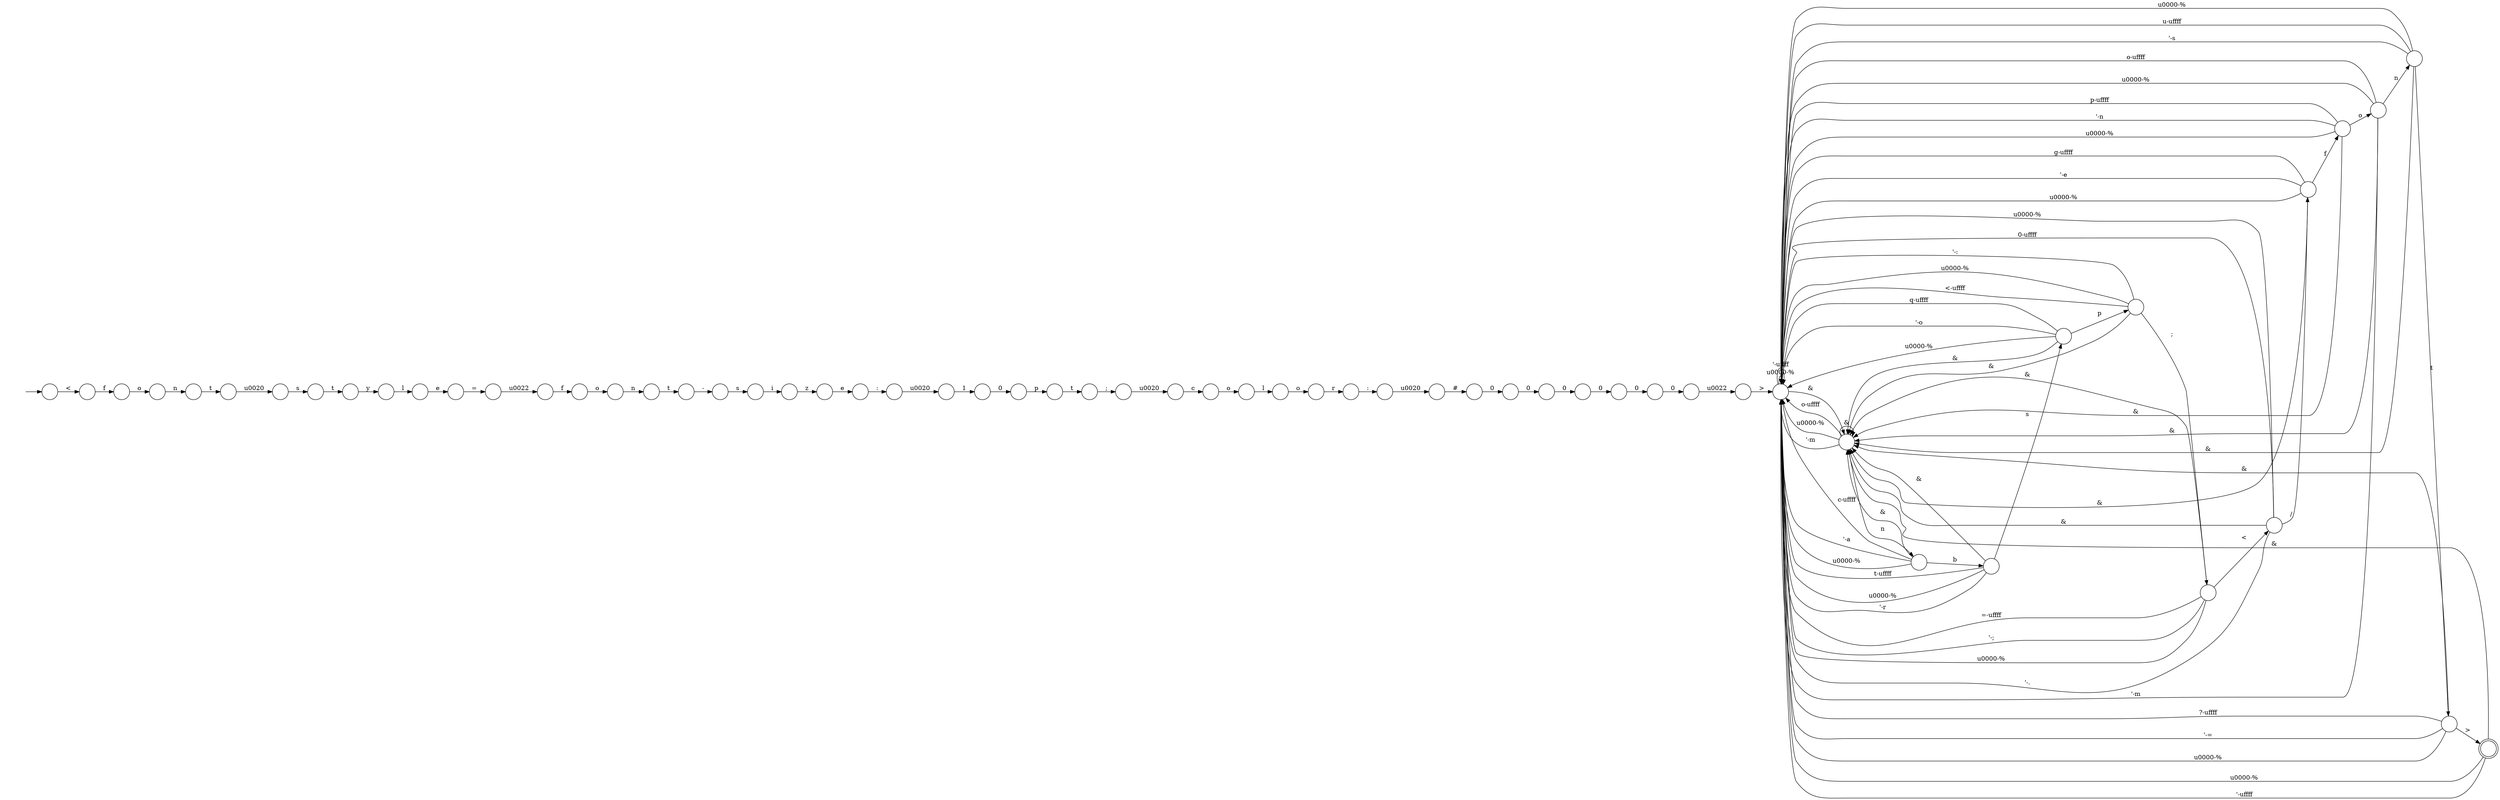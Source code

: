 digraph Automaton {
  rankdir = LR;
  0 [shape=circle,label=""];
  0 -> 46 [label="0"]
  1 [shape=circle,label=""];
  1 -> 41 [label="r"]
  2 [shape=circle,label=""];
  2 -> 52 [label="l"]
  3 [shape=circle,label=""];
  3 -> 33 [label="0"]
  4 [shape=circle,label=""];
  4 -> 29 [label="<-\uffff"]
  4 -> 29 [label="'-:"]
  4 -> 11 [label="&"]
  4 -> 10 [label=";"]
  4 -> 29 [label="\u0000-%"]
  5 [shape=circle,label=""];
  5 -> 2 [label="y"]
  6 [shape=circle,label=""];
  6 -> 0 [label="0"]
  7 [shape=circle,label=""];
  7 -> 34 [label="e"]
  8 [shape=circle,label=""];
  8 -> 50 [label="i"]
  9 [shape=circle,label=""];
  9 -> 23 [label="t"]
  9 -> 11 [label="&"]
  9 -> 29 [label="\u0000-%"]
  9 -> 29 [label="u-\uffff"]
  9 -> 29 [label="'-s"]
  10 [shape=circle,label=""];
  10 -> 29 [label="'-;"]
  10 -> 29 [label="=-\uffff"]
  10 -> 11 [label="&"]
  10 -> 29 [label="\u0000-%"]
  10 -> 37 [label="<"]
  11 [shape=circle,label=""];
  11 -> 53 [label="n"]
  11 -> 29 [label="o-\uffff"]
  11 -> 11 [label="&"]
  11 -> 29 [label="\u0000-%"]
  11 -> 29 [label="'-m"]
  12 [shape=circle,label=""];
  12 -> 17 [label="n"]
  13 [shape=circle,label=""];
  13 -> 15 [label="l"]
  14 [shape=circle,label=""];
  14 -> 18 [label="\u0020"]
  15 [shape=circle,label=""];
  15 -> 1 [label="o"]
  16 [shape=circle,label=""];
  16 -> 36 [label="f"]
  17 [shape=circle,label=""];
  17 -> 54 [label="t"]
  18 [shape=circle,label=""];
  18 -> 19 [label="c"]
  19 [shape=circle,label=""];
  19 -> 13 [label="o"]
  20 [shape=circle,label=""];
  20 -> 3 [label="0"]
  21 [shape=doublecircle,label=""];
  21 -> 11 [label="&"]
  21 -> 29 [label="\u0000-%"]
  21 -> 29 [label="'-\uffff"]
  22 [shape=circle,label=""];
  22 -> 26 [label="-"]
  23 [shape=circle,label=""];
  23 -> 11 [label="&"]
  23 -> 29 [label="'-="]
  23 -> 21 [label=">"]
  23 -> 29 [label="\u0000-%"]
  23 -> 29 [label="?-\uffff"]
  24 [shape=circle,label=""];
  24 -> 29 [label="p-\uffff"]
  24 -> 29 [label="'-n"]
  24 -> 11 [label="&"]
  24 -> 29 [label="\u0000-%"]
  24 -> 31 [label="o"]
  25 [shape=circle,label=""];
  25 -> 55 [label="\u0022"]
  26 [shape=circle,label=""];
  26 -> 8 [label="s"]
  27 [shape=circle,label=""];
  27 -> 29 [label="q-\uffff"]
  27 -> 29 [label="'-o"]
  27 -> 11 [label="&"]
  27 -> 4 [label="p"]
  27 -> 29 [label="\u0000-%"]
  28 [shape=circle,label=""];
  28 -> 29 [label=">"]
  29 [shape=circle,label=""];
  29 -> 11 [label="&"]
  29 -> 29 [label="\u0000-%"]
  29 -> 29 [label="'-\uffff"]
  30 [shape=circle,label=""];
  30 -> 58 [label="o"]
  31 [shape=circle,label=""];
  31 -> 9 [label="n"]
  31 -> 29 [label="o-\uffff"]
  31 -> 11 [label="&"]
  31 -> 29 [label="\u0000-%"]
  31 -> 29 [label="'-m"]
  32 [shape=circle,label=""];
  32 -> 49 [label="#"]
  33 [shape=circle,label=""];
  33 -> 6 [label="0"]
  34 [shape=circle,label=""];
  34 -> 38 [label=":"]
  35 [shape=circle,label=""];
  35 -> 57 [label="p"]
  36 [shape=circle,label=""];
  36 -> 12 [label="o"]
  37 [shape=circle,label=""];
  37 -> 56 [label="/"]
  37 -> 29 [label="'-."]
  37 -> 11 [label="&"]
  37 -> 29 [label="\u0000-%"]
  37 -> 29 [label="0-\uffff"]
  38 [shape=circle,label=""];
  38 -> 59 [label="\u0020"]
  39 [shape=circle,label=""];
  39 -> 25 [label="="]
  40 [shape=circle,label=""];
  40 -> 11 [label="&"]
  40 -> 27 [label="s"]
  40 -> 29 [label="t-\uffff"]
  40 -> 29 [label="\u0000-%"]
  40 -> 29 [label="'-r"]
  41 [shape=circle,label=""];
  41 -> 51 [label=":"]
  42 [shape=circle,label=""];
  42 -> 35 [label="0"]
  43 [shape=circle,label=""];
  initial [shape=plaintext,label=""];
  initial -> 43
  43 -> 16 [label="<"]
  44 [shape=circle,label=""];
  44 -> 5 [label="t"]
  45 [shape=circle,label=""];
  45 -> 44 [label="s"]
  46 [shape=circle,label=""];
  46 -> 28 [label="\u0022"]
  47 [shape=circle,label=""];
  47 -> 22 [label="t"]
  48 [shape=circle,label=""];
  48 -> 14 [label=";"]
  49 [shape=circle,label=""];
  49 -> 20 [label="0"]
  50 [shape=circle,label=""];
  50 -> 7 [label="z"]
  51 [shape=circle,label=""];
  51 -> 32 [label="\u0020"]
  52 [shape=circle,label=""];
  52 -> 39 [label="e"]
  53 [shape=circle,label=""];
  53 -> 29 [label="'-a"]
  53 -> 11 [label="&"]
  53 -> 40 [label="b"]
  53 -> 29 [label="\u0000-%"]
  53 -> 29 [label="c-\uffff"]
  54 [shape=circle,label=""];
  54 -> 45 [label="\u0020"]
  55 [shape=circle,label=""];
  55 -> 30 [label="f"]
  56 [shape=circle,label=""];
  56 -> 24 [label="f"]
  56 -> 11 [label="&"]
  56 -> 29 [label="g-\uffff"]
  56 -> 29 [label="'-e"]
  56 -> 29 [label="\u0000-%"]
  57 [shape=circle,label=""];
  57 -> 48 [label="t"]
  58 [shape=circle,label=""];
  58 -> 47 [label="n"]
  59 [shape=circle,label=""];
  59 -> 42 [label="1"]
}

